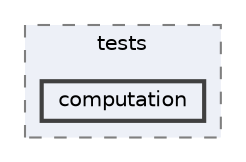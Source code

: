 digraph "env/lib/python3.12/site-packages/pandas/tests/computation"
{
 // LATEX_PDF_SIZE
  bgcolor="transparent";
  edge [fontname=Helvetica,fontsize=10,labelfontname=Helvetica,labelfontsize=10];
  node [fontname=Helvetica,fontsize=10,shape=box,height=0.2,width=0.4];
  compound=true
  subgraph clusterdir_91871cae130114fea1adc38d91e4f59c {
    graph [ bgcolor="#edf0f7", pencolor="grey50", label="tests", fontname=Helvetica,fontsize=10 style="filled,dashed", URL="dir_91871cae130114fea1adc38d91e4f59c.html",tooltip=""]
  dir_bf7b5c1cb022be20cacb18c7ed2c3a0b [label="computation", fillcolor="#edf0f7", color="grey25", style="filled,bold", URL="dir_bf7b5c1cb022be20cacb18c7ed2c3a0b.html",tooltip=""];
  }
}
